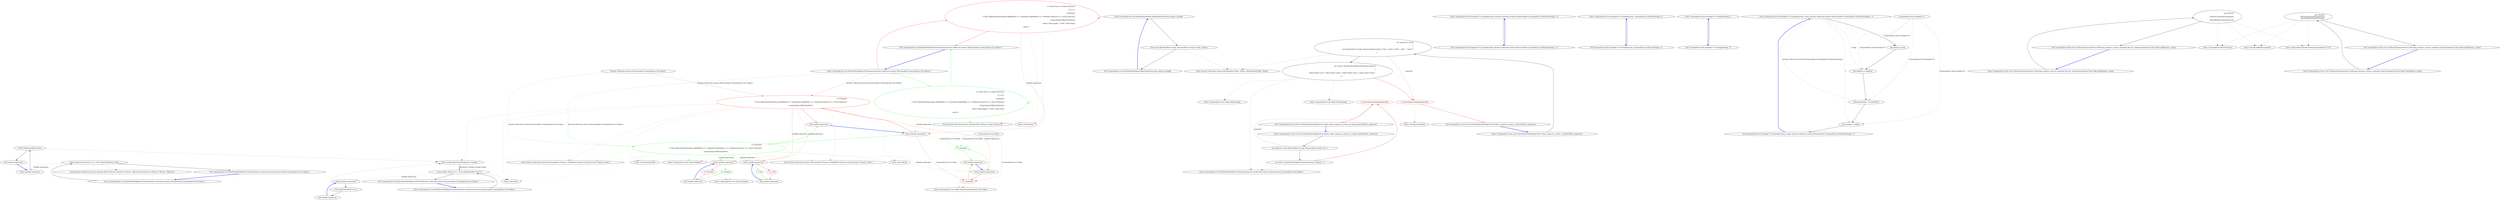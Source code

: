 digraph  {
n43 [label="System.Collections.Generic.IEnumerable<CommandLine.Core.Token>", span=""];
n44 [label="CommandLine.Core.Token", span=""];
n0 [cluster="CommandLine.Core.KeyValuePairHelper.ForSwitch(System.Collections.Generic.IEnumerable<CommandLine.Core.Token>)", label="Entry CommandLine.Core.KeyValuePairHelper.ForSwitch(System.Collections.Generic.IEnumerable<CommandLine.Core.Token>)", span="10-10"];
n1 [cluster="CommandLine.Core.KeyValuePairHelper.ForSwitch(System.Collections.Generic.IEnumerable<CommandLine.Core.Token>)", label="return tokens.Select(t => t.Text.ToKeyValuePair(''true''));", span="13-13"];
n2 [cluster="CommandLine.Core.KeyValuePairHelper.ForSwitch(System.Collections.Generic.IEnumerable<CommandLine.Core.Token>)", label="Exit CommandLine.Core.KeyValuePairHelper.ForSwitch(System.Collections.Generic.IEnumerable<CommandLine.Core.Token>)", span="10-10"];
n3 [cluster="Unk.Select", label="Entry Unk.Select", span=""];
n4 [cluster="lambda expression", label="Entry lambda expression", span="13-13"];
n5 [cluster="lambda expression", label="t.Text.ToKeyValuePair(''true'')", span="13-13"];
n6 [cluster="lambda expression", label="Exit lambda expression", span="13-13"];
n7 [cluster="string.ToKeyValuePair(params string[])", label="Entry string.ToKeyValuePair(params string[])", span="34-34"];
n8 [cluster="CommandLine.Core.KeyValuePairHelper.ForScalar(System.Collections.Generic.IEnumerable<CommandLine.Core.Token>)", label="Entry CommandLine.Core.KeyValuePairHelper.ForScalar(System.Collections.Generic.IEnumerable<CommandLine.Core.Token>)", span="16-16"];
n9 [cluster="CommandLine.Core.KeyValuePairHelper.ForScalar(System.Collections.Generic.IEnumerable<CommandLine.Core.Token>)", label="return tokens.Pairwise((f, s) => f.Text.ToKeyValuePair(s.Text));", span="19-19"];
n10 [cluster="CommandLine.Core.KeyValuePairHelper.ForScalar(System.Collections.Generic.IEnumerable<CommandLine.Core.Token>)", label="Exit CommandLine.Core.KeyValuePairHelper.ForScalar(System.Collections.Generic.IEnumerable<CommandLine.Core.Token>)", span="16-16"];
n11 [cluster="System.Collections.Generic.IEnumerable<TSource>.Pairwise<TSource, TResult>(System.Func<TSource, TSource, TResult>)", label="Entry System.Collections.Generic.IEnumerable<TSource>.Pairwise<TSource, TResult>(System.Func<TSource, TSource, TResult>)", span="272-272"];
n12 [cluster="lambda expression", label="Entry lambda expression", span="19-19"];
n13 [cluster="lambda expression", label="f.Text.ToKeyValuePair(s.Text)", span="19-19"];
n14 [cluster="lambda expression", label="Exit lambda expression", span="19-19"];
n15 [cluster="CommandLine.Core.KeyValuePairHelper.ForSequence(System.Collections.Generic.IEnumerable<CommandLine.Core.Token>)", label="Entry CommandLine.Core.KeyValuePairHelper.ForSequence(System.Collections.Generic.IEnumerable<CommandLine.Core.Token>)", span="22-22"];
n16 [cluster="CommandLine.Core.KeyValuePairHelper.ForSequence(System.Collections.Generic.IEnumerable<CommandLine.Core.Token>)", color=red, community=0, label="0: return from t in tokens.Pairwise(\r\n                (f, s) =>\r\n                        f.IsName()\r\n                            ? f.Text.ToKeyValuePair(tokens.SkipWhile(t => t.Equals(f)).TakeWhile(v => v.IsValue()).Select(x => x.Text).ToArray())\r\n                            : string.Empty.ToKeyValuePair())\r\n                   where t.Key.Length > 0 && t.Value.Any()\r\n                   select t;", span="25-31"];
n21 [cluster="lambda expression", color=red, community=0, label="0: f.IsName()\r\n                            ? f.Text.ToKeyValuePair(tokens.SkipWhile(t => t.Equals(f)).TakeWhile(v => v.IsValue()).Select(x => x.Text).ToArray())\r\n                            : string.Empty.ToKeyValuePair()", span="27-29"];
n17 [cluster="CommandLine.Core.KeyValuePairHelper.ForSequence(System.Collections.Generic.IEnumerable<CommandLine.Core.Token>)", label="Exit CommandLine.Core.KeyValuePairHelper.ForSequence(System.Collections.Generic.IEnumerable<CommandLine.Core.Token>)", span="22-22"];
n18 [cluster="Unk.Pairwise", label="Entry Unk.Pairwise", span=""];
n19 [cluster="System.Collections.Generic.IEnumerable<TSource>.Any<TSource>()", label="Entry System.Collections.Generic.IEnumerable<TSource>.Any<TSource>()", span="0-0"];
n20 [cluster="lambda expression", label="Entry lambda expression", span="26-29"];
n29 [cluster="lambda expression", color=red, community=0, label="0: t.Equals(f)", span="28-28"];
n22 [cluster="lambda expression", label="Exit lambda expression", span="26-29"];
n23 [cluster="CommandLine.Core.Token.IsName()", label="Entry CommandLine.Core.Token.IsName()", span="68-68"];
n24 [cluster="System.Collections.Generic.IEnumerable<TSource>.SkipWhile<TSource>(System.Func<TSource, bool>)", label="Entry System.Collections.Generic.IEnumerable<TSource>.SkipWhile<TSource>(System.Func<TSource, bool>)", span="0-0"];
n25 [cluster="System.Collections.Generic.IEnumerable<TSource>.TakeWhile<TSource>(System.Func<TSource, bool>)", label="Entry System.Collections.Generic.IEnumerable<TSource>.TakeWhile<TSource>(System.Func<TSource, bool>)", span="0-0"];
n26 [cluster="Unk.ToArray", label="Entry Unk.ToArray", span=""];
n27 [cluster="Unk.ToKeyValuePair", label="Entry Unk.ToKeyValuePair", span=""];
n28 [cluster="lambda expression", label="Entry lambda expression", span="28-28"];
n32 [cluster="lambda expression", label="Entry lambda expression", span="28-28"];
n36 [cluster="lambda expression", label="Entry lambda expression", span="28-28"];
n30 [cluster="lambda expression", label="Exit lambda expression", span="28-28"];
n31 [cluster="CommandLine.Core.Token.Equals(CommandLine.Core.Token)", label="Entry CommandLine.Core.Token.Equals(CommandLine.Core.Token)", span="55-55"];
n33 [cluster="lambda expression", color=red, community=0, label="0: v.IsValue()", span="28-28"];
n34 [cluster="lambda expression", label="Exit lambda expression", span="28-28"];
n35 [cluster="CommandLine.Core.Token.IsValue()", label="Entry CommandLine.Core.Token.IsValue()", span="73-73"];
n37 [cluster="lambda expression", color=red, community=0, label="1: x.Text", span="28-28"];
n38 [cluster="lambda expression", label="Exit lambda expression", span="28-28"];
n39 [cluster="CommandLine.Core.KeyValuePairHelper.ToKeyValuePair(string, params string[])", label="Entry CommandLine.Core.KeyValuePairHelper.ToKeyValuePair(string, params string[])", span="34-34"];
n40 [cluster="CommandLine.Core.KeyValuePairHelper.ToKeyValuePair(string, params string[])", label="return new KeyValuePair<string, IEnumerable<string>>(value, values);", span="36-36"];
n41 [cluster="CommandLine.Core.KeyValuePairHelper.ToKeyValuePair(string, params string[])", label="Exit CommandLine.Core.KeyValuePairHelper.ToKeyValuePair(string, params string[])", span="34-34"];
n42 [cluster="System.Collections.Generic.KeyValuePair<TKey, TValue>.KeyValuePair(TKey, TValue)", label="Entry System.Collections.Generic.KeyValuePair<TKey, TValue>.KeyValuePair(TKey, TValue)", span="0-0"];
d16 [cluster="CommandLine.Core.KeyValuePairHelper.ForSequence(System.Collections.Generic.IEnumerable<CommandLine.Core.Token>)", color=green, community=0, label="0: return from t in tokens.Pairwise(\r\n                (f, s) =>\r\n                        f.IsName()\r\n                            ? f.Text.ToKeyValuePair(tokens.SkipWhile(t => t.Equals(f)).TakeWhile(v => v.IsValue()).Select(x => x.Text).ToArray())\r\n                            : string.Empty.ToKeyValuePair())\r\n                   where t.Key.Length > 0 && t.Value.Any()\r\n                   select t;", span="25-31"];
d21 [cluster="lambda expression", color=green, community=0, label="0: f.IsName()\r\n                            ? f.Text.ToKeyValuePair(tokens.SkipWhile(t => t.Equals(f)).TakeWhile(v => v.IsValue()).Select(x => x.Text).ToArray())\r\n                            : string.Empty.ToKeyValuePair()", span="27-29"];
d29 [cluster="lambda expression", color=green, community=0, label="0: t.Equals(f)", span="28-28"];
d33 [cluster="lambda expression", color=green, community=0, label="0: v.IsValue()", span="28-28"];
d37 [cluster="lambda expression", color=green, community=0, label="1: x.Text", span="28-28"];
m0_0 [cluster="CommandLine.Tests.Unit.Core.KeyValuePairHelperTests.Empty_token_sequence_creates_an_empty_KeyValuePair_sequence()", file="KeyValuePairHelperTests.cs", label="Entry CommandLine.Tests.Unit.Core.KeyValuePairHelperTests.Empty_token_sequence_creates_an_empty_KeyValuePair_sequence()", span="12-12"];
m0_1 [cluster="CommandLine.Tests.Unit.Core.KeyValuePairHelperTests.Empty_token_sequence_creates_an_empty_KeyValuePair_sequence()", file="KeyValuePairHelperTests.cs", label="var expected = new KeyValuePair<string, IEnumerable<string>>[] { }", span="14-14"];
m0_2 [cluster="CommandLine.Tests.Unit.Core.KeyValuePairHelperTests.Empty_token_sequence_creates_an_empty_KeyValuePair_sequence()", file="KeyValuePairHelperTests.cs", label="var result = KeyValuePairHelper.ForSequence(new Token[] { })", span="16-16"];
m0_3 [cluster="CommandLine.Tests.Unit.Core.KeyValuePairHelperTests.Empty_token_sequence_creates_an_empty_KeyValuePair_sequence()", color=red, community=0, file="KeyValuePairHelperTests.cs", label="2: result.SequenceEqual(expected)", span="18-18"];
m0_4 [cluster="CommandLine.Tests.Unit.Core.KeyValuePairHelperTests.Empty_token_sequence_creates_an_empty_KeyValuePair_sequence()", file="KeyValuePairHelperTests.cs", label="Exit CommandLine.Tests.Unit.Core.KeyValuePairHelperTests.Empty_token_sequence_creates_an_empty_KeyValuePair_sequence()", span="12-12"];
m0_13 [cluster="CommandLine.Core.Token.Name(string)", file="KeyValuePairHelperTests.cs", label="Entry CommandLine.Core.Token.Name(string)", span="19-19"];
m0_6 [cluster="Unk.SequenceEqual", file="KeyValuePairHelperTests.cs", label="Entry Unk.SequenceEqual", span=""];
m0_7 [cluster="CommandLine.Tests.Unit.Core.KeyValuePairHelperTests.Token_sequence_creates_a_KeyValuePair_sequence()", file="KeyValuePairHelperTests.cs", label="Entry CommandLine.Tests.Unit.Core.KeyValuePairHelperTests.Token_sequence_creates_a_KeyValuePair_sequence()", span="22-22"];
m0_8 [cluster="CommandLine.Tests.Unit.Core.KeyValuePairHelperTests.Token_sequence_creates_a_KeyValuePair_sequence()", file="KeyValuePairHelperTests.cs", label="var expected = new[]\r\n                {\r\n                    new KeyValuePair<string, IEnumerable<string>>(''seq'', new[] {''seq0'', ''seq1'', ''seq2''})\r\n                }", span="24-27"];
m0_9 [cluster="CommandLine.Tests.Unit.Core.KeyValuePairHelperTests.Token_sequence_creates_a_KeyValuePair_sequence()", file="KeyValuePairHelperTests.cs", label="var result = KeyValuePairHelper.ForSequence(new []\r\n                {\r\n                    Token.Name(''seq''), Token.Value(''seq0''), Token.Value(''seq1''), Token.Value(''seq2'') \r\n                })", span="29-32"];
m0_10 [cluster="CommandLine.Tests.Unit.Core.KeyValuePairHelperTests.Token_sequence_creates_a_KeyValuePair_sequence()", color=red, community=0, file="KeyValuePairHelperTests.cs", label="2: result.SequenceEqual(expected)", span="34-34"];
m0_11 [cluster="CommandLine.Tests.Unit.Core.KeyValuePairHelperTests.Token_sequence_creates_a_KeyValuePair_sequence()", file="KeyValuePairHelperTests.cs", label="Exit CommandLine.Tests.Unit.Core.KeyValuePairHelperTests.Token_sequence_creates_a_KeyValuePair_sequence()", span="22-22"];
m0_14 [cluster="CommandLine.Core.Token.Value(string)", file="KeyValuePairHelperTests.cs", label="Entry CommandLine.Core.Token.Value(string)", span="24-24"];
m0_5 [cluster="CommandLine.Core.KeyValuePairHelper.ForSequence(System.Collections.Generic.IEnumerable<CommandLine.Core.Token>)", file="KeyValuePairHelperTests.cs", label="Entry CommandLine.Core.KeyValuePairHelper.ForSequence(System.Collections.Generic.IEnumerable<CommandLine.Core.Token>)", span="22-22"];
m2_6 [cluster="CommandLine.Text.Example<T>.Example(string, System.Collections.Generic.IEnumerable<CommandLine.UnParserSettings>, T)", file="UnParserExtensions.cs", label="Entry CommandLine.Text.Example<T>.Example(string, System.Collections.Generic.IEnumerable<CommandLine.UnParserSettings>, T)", span="22-22"];
m2_7 [cluster="CommandLine.Text.Example<T>.Example(string, System.Collections.Generic.IEnumerable<CommandLine.UnParserSettings>, T)", file="UnParserExtensions.cs", label="Exit CommandLine.Text.Example<T>.Example(string, System.Collections.Generic.IEnumerable<CommandLine.UnParserSettings>, T)", span="22-22"];
m2_8 [cluster="CommandLine.Text.Example<T>.Example(string, CommandLine.UnParserSettings, T)", file="UnParserExtensions.cs", label="Entry CommandLine.Text.Example<T>.Example(string, CommandLine.UnParserSettings, T)", span="27-27"];
m2_9 [cluster="CommandLine.Text.Example<T>.Example(string, CommandLine.UnParserSettings, T)", file="UnParserExtensions.cs", label="Exit CommandLine.Text.Example<T>.Example(string, CommandLine.UnParserSettings, T)", span="27-27"];
m2_10 [cluster="CommandLine.Text.Example<T>.Example(string, T)", file="UnParserExtensions.cs", label="Entry CommandLine.Text.Example<T>.Example(string, T)", span="32-32"];
m2_11 [cluster="CommandLine.Text.Example<T>.Example(string, T)", file="UnParserExtensions.cs", label="Exit CommandLine.Text.Example<T>.Example(string, T)", span="32-32"];
m2_0 [cluster="CommandLine.Text.Example<T>.Example(string, string, System.Collections.Generic.IEnumerable<CommandLine.UnParserSettings>, T)", file="UnParserExtensions.cs", label="Entry CommandLine.Text.Example<T>.Example(string, string, System.Collections.Generic.IEnumerable<CommandLine.UnParserSettings>, T)", span="14-14"];
m2_1 [cluster="CommandLine.Text.Example<T>.Example(string, string, System.Collections.Generic.IEnumerable<CommandLine.UnParserSettings>, T)", file="UnParserExtensions.cs", label="this.group = group", span="16-16"];
m2_2 [cluster="CommandLine.Text.Example<T>.Example(string, string, System.Collections.Generic.IEnumerable<CommandLine.UnParserSettings>, T)", file="UnParserExtensions.cs", label="this.helpText = helpText", span="17-17"];
m2_3 [cluster="CommandLine.Text.Example<T>.Example(string, string, System.Collections.Generic.IEnumerable<CommandLine.UnParserSettings>, T)", file="UnParserExtensions.cs", label="this.formatStyles = formatStyles", span="18-18"];
m2_4 [cluster="CommandLine.Text.Example<T>.Example(string, string, System.Collections.Generic.IEnumerable<CommandLine.UnParserSettings>, T)", file="UnParserExtensions.cs", label="this.sample = sample", span="19-19"];
m2_5 [cluster="CommandLine.Text.Example<T>.Example(string, string, System.Collections.Generic.IEnumerable<CommandLine.UnParserSettings>, T)", file="UnParserExtensions.cs", label="Exit CommandLine.Text.Example<T>.Example(string, string, System.Collections.Generic.IEnumerable<CommandLine.UnParserSettings>, T)", span="14-14"];
m2_12 [file="UnParserExtensions.cs", label="CommandLine.Text.Example<T>", span=""];
m3_4 [cluster="CommandLine.Parser.FormatCommandLine<T>(T)", file="UnParserExtensionsTests.cs", label="Entry CommandLine.Parser.FormatCommandLine<T>(T)", span="24-24"];
m3_3 [cluster="CommandLine.Parser.Parser()", file="UnParserExtensionsTests.cs", label="Entry CommandLine.Parser.Parser()", span="26-26"];
m3_6 [cluster="CommandLine.Tests.Unit.UnParserExtensionsTests.UnParsing_instance_returns_command_line_for_verbs(CommandLine.Tests.Fakes.AddOptions, string)", file="UnParserExtensionsTests.cs", label="Entry CommandLine.Tests.Unit.UnParserExtensionsTests.UnParsing_instance_returns_command_line_for_verbs(CommandLine.Tests.Fakes.AddOptions, string)", span="30-30"];
m3_7 [cluster="CommandLine.Tests.Unit.UnParserExtensionsTests.UnParsing_instance_returns_command_line_for_verbs(CommandLine.Tests.Fakes.AddOptions, string)", file="UnParserExtensionsTests.cs", label="new Parser()\r\n                .FormatCommandLine(options)\r\n                .ShouldBeEquivalentTo(result)", span="32-34"];
m3_8 [cluster="CommandLine.Tests.Unit.UnParserExtensionsTests.UnParsing_instance_returns_command_line_for_verbs(CommandLine.Tests.Fakes.AddOptions, string)", file="UnParserExtensionsTests.cs", label="Exit CommandLine.Tests.Unit.UnParserExtensionsTests.UnParsing_instance_returns_command_line_for_verbs(CommandLine.Tests.Fakes.AddOptions, string)", span="30-30"];
m3_0 [cluster="CommandLine.Tests.Unit.UnParserExtensionsTests.UnParsing_instance_returns_command_line(CommandLine.Tests.Fakes.FakeOptions, string)", file="UnParserExtensionsTests.cs", label="Entry CommandLine.Tests.Unit.UnParserExtensionsTests.UnParsing_instance_returns_command_line(CommandLine.Tests.Fakes.FakeOptions, string)", span="21-21"];
m3_1 [cluster="CommandLine.Tests.Unit.UnParserExtensionsTests.UnParsing_instance_returns_command_line(CommandLine.Tests.Fakes.FakeOptions, string)", file="UnParserExtensionsTests.cs", label="new Parser()\r                .FormatCommandLine(options)\r                .ShouldBeEquivalentTo(result)", span="23-25"];
m3_2 [cluster="CommandLine.Tests.Unit.UnParserExtensionsTests.UnParsing_instance_returns_command_line(CommandLine.Tests.Fakes.FakeOptions, string)", file="UnParserExtensionsTests.cs", label="Exit CommandLine.Tests.Unit.UnParserExtensionsTests.UnParsing_instance_returns_command_line(CommandLine.Tests.Fakes.FakeOptions, string)", span="21-21"];
m3_5 [cluster="Unk.ShouldBeEquivalentTo", file="UnParserExtensionsTests.cs", label="Entry Unk.ShouldBeEquivalentTo", span=""];
n43 -> n21  [color=red, key=1, label="System.Collections.Generic.IEnumerable<CommandLine.Core.Token>", style=dashed];
n43 -> d21  [color=green, key=1, label="System.Collections.Generic.IEnumerable<CommandLine.Core.Token>", style=dashed];
n44 -> n29  [color=red, key=1, label="CommandLine.Core.Token", style=dashed];
n44 -> d29  [color=green, key=1, label="CommandLine.Core.Token", style=dashed];
n0 -> n1  [key=0, style=solid];
n1 -> n2  [key=0, style=solid];
n1 -> n3  [key=2, style=dotted];
n1 -> n4  [color=darkseagreen4, key=1, label="lambda expression", style=dashed];
n2 -> n0  [color=blue, key=0, style=bold];
n4 -> n5  [key=0, style=solid];
n5 -> n6  [key=0, style=solid];
n5 -> n7  [key=2, style=dotted];
n6 -> n4  [color=blue, key=0, style=bold];
n7 -> n1  [color=darkorchid, key=3, label="Parameter variable string[] values", style=bold];
n8 -> n9  [key=0, style=solid];
n9 -> n10  [key=0, style=solid];
n9 -> n11  [key=2, style=dotted];
n9 -> n12  [color=darkseagreen4, key=1, label="lambda expression", style=dashed];
n10 -> n8  [color=blue, key=0, style=bold];
n12 -> n13  [key=0, style=solid];
n13 -> n14  [key=0, style=solid];
n13 -> n7  [key=2, style=dotted];
n14 -> n12  [color=blue, key=0, style=bold];
n15 -> n16  [color=red, key=0, style=solid];
n15 -> n21  [color=red, key=1, label="System.Collections.Generic.IEnumerable<CommandLine.Core.Token>", style=dashed];
n15 -> d16  [color=green, key=0, style=solid];
n15 -> d21  [color=green, key=1, label="System.Collections.Generic.IEnumerable<CommandLine.Core.Token>", style=dashed];
n16 -> n17  [color=red, key=0, style=solid];
n16 -> n18  [color=red, key=2, style=dotted];
n16 -> n19  [color=red, key=2, style=dotted];
n16 -> n20  [color=red, key=1, label="lambda expression", style=dashed];
n16 -> n16  [color=red, key=1, label=t, style=dashed];
n21 -> n22  [color=red, key=0, style=solid];
n21 -> n23  [color=red, key=2, style=dotted];
n21 -> n24  [color=red, key=2, style=dotted];
n21 -> n25  [color=red, key=2, style=dotted];
n21 -> n3  [color=red, key=2, style=dotted];
n21 -> n26  [color=red, key=2, style=dotted];
n21 -> n27  [color=red, key=2, style=dotted];
n21 -> n7  [color=red, key=2, style=dotted];
n21 -> n28  [color=red, key=1, label="lambda expression", style=dashed];
n21 -> n32  [color=red, key=1, label="lambda expression", style=dashed];
n21 -> n36  [color=red, key=1, label="lambda expression", style=dashed];
n17 -> n15  [color=blue, key=0, style=bold];
n20 -> n21  [color=red, key=0, style=solid];
n20 -> n29  [color=red, key=1, label="CommandLine.Core.Token", style=dashed];
n20 -> d21  [color=green, key=0, style=solid];
n20 -> d29  [color=green, key=1, label="CommandLine.Core.Token", style=dashed];
n29 -> n30  [color=red, key=0, style=solid];
n29 -> n31  [color=red, key=2, style=dotted];
n22 -> n20  [color=blue, key=0, style=bold];
n28 -> n29  [color=red, key=0, style=solid];
n28 -> d29  [color=green, key=0, style=solid];
n32 -> n33  [color=red, key=0, style=solid];
n32 -> d33  [color=green, key=0, style=solid];
n36 -> n37  [color=red, key=0, style=solid];
n36 -> d37  [color=green, key=0, style=solid];
n30 -> n28  [color=blue, key=0, style=bold];
n33 -> n34  [color=red, key=0, style=solid];
n33 -> n35  [color=red, key=2, style=dotted];
n34 -> n32  [color=blue, key=0, style=bold];
n37 -> n38  [color=red, key=0, style=solid];
n38 -> n36  [color=blue, key=0, style=bold];
n39 -> n40  [key=0, style=solid];
n40 -> n41  [key=0, style=solid];
n40 -> n42  [key=2, style=dotted];
n41 -> n39  [color=blue, key=0, style=bold];
d16 -> d16  [color=green, key=1, label=t, style=dashed];
d16 -> n17  [color=green, key=0, style=solid];
d16 -> n18  [color=green, key=2, style=dotted];
d16 -> n19  [color=green, key=2, style=dotted];
d16 -> n20  [color=green, key=1, label="lambda expression", style=dashed];
d21 -> n22  [color=green, key=0, style=solid];
d21 -> n23  [color=green, key=2, style=dotted];
d21 -> n24  [color=green, key=2, style=dotted];
d21 -> n25  [color=green, key=2, style=dotted];
d21 -> n3  [color=green, key=2, style=dotted];
d21 -> n26  [color=green, key=2, style=dotted];
d21 -> n27  [color=green, key=2, style=dotted];
d21 -> n7  [color=green, key=2, style=dotted];
d21 -> n28  [color=green, key=1, label="lambda expression", style=dashed];
d21 -> n32  [color=green, key=1, label="lambda expression", style=dashed];
d21 -> n36  [color=green, key=1, label="lambda expression", style=dashed];
d29 -> n30  [color=green, key=0, style=solid];
d29 -> n31  [color=green, key=2, style=dotted];
d33 -> n34  [color=green, key=0, style=solid];
d33 -> n35  [color=green, key=2, style=dotted];
d37 -> n38  [color=green, key=0, style=solid];
m0_0 -> m0_1  [key=0, style=solid];
m0_1 -> m0_2  [key=0, style=solid];
m0_1 -> m0_3  [color=red, key=1, label=expected, style=dashed];
m0_2 -> m0_3  [color=red, key=0, style=solid];
m0_2 -> m0_5  [key=2, style=dotted];
m0_3 -> m0_4  [color=red, key=0, style=solid];
m0_3 -> m0_6  [color=red, key=2, style=dotted];
m0_4 -> m0_0  [color=blue, key=0, style=bold];
m0_7 -> m0_8  [key=0, style=solid];
m0_8 -> m0_9  [key=0, style=solid];
m0_8 -> n42  [key=2, style=dotted];
m0_8 -> m0_10  [color=red, key=1, label=expected, style=dashed];
m0_9 -> m0_10  [color=red, key=0, style=solid];
m0_9 -> m0_13  [key=2, style=dotted];
m0_9 -> m0_14  [key=2, style=dotted];
m0_9 -> m0_5  [key=2, style=dotted];
m0_10 -> m0_11  [color=red, key=0, style=solid];
m0_10 -> m0_6  [color=red, key=2, style=dotted];
m0_11 -> m0_7  [color=blue, key=0, style=bold];
m2_6 -> m2_7  [key=0, style=solid];
m2_7 -> m2_6  [color=blue, key=0, style=bold];
m2_8 -> m2_9  [key=0, style=solid];
m2_9 -> m2_8  [color=blue, key=0, style=bold];
m2_10 -> m2_11  [key=0, style=solid];
m2_11 -> m2_10  [color=blue, key=0, style=bold];
m2_0 -> m2_1  [key=0, style=solid];
m2_0 -> m2_2  [color=darkseagreen4, key=1, label=string, style=dashed];
m2_0 -> m2_3  [color=darkseagreen4, key=1, label="System.Collections.Generic.IEnumerable<CommandLine.UnParserSettings>", style=dashed];
m2_0 -> m2_4  [color=darkseagreen4, key=1, label=T, style=dashed];
m2_1 -> m2_2  [key=0, style=solid];
m2_2 -> m2_3  [key=0, style=solid];
m2_3 -> m2_4  [key=0, style=solid];
m2_4 -> m2_5  [key=0, style=solid];
m2_5 -> m2_0  [color=blue, key=0, style=bold];
m2_12 -> m2_1  [color=darkseagreen4, key=1, label="CommandLine.Text.Example<T>", style=dashed];
m2_12 -> m2_2  [color=darkseagreen4, key=1, label="CommandLine.Text.Example<T>", style=dashed];
m2_12 -> m2_3  [color=darkseagreen4, key=1, label="CommandLine.Text.Example<T>", style=dashed];
m2_12 -> m2_4  [color=darkseagreen4, key=1, label="CommandLine.Text.Example<T>", style=dashed];
m3_6 -> m3_7  [key=0, style=solid];
m3_7 -> m3_8  [key=0, style=solid];
m3_7 -> m3_3  [key=2, style=dotted];
m3_7 -> m3_4  [key=2, style=dotted];
m3_7 -> m3_5  [key=2, style=dotted];
m3_8 -> m3_6  [color=blue, key=0, style=bold];
m3_0 -> m3_1  [key=0, style=solid];
m3_1 -> m3_2  [key=0, style=solid];
m3_1 -> m3_3  [key=2, style=dotted];
m3_1 -> m3_4  [key=2, style=dotted];
m3_1 -> m3_5  [key=2, style=dotted];
m3_2 -> m3_0  [color=blue, key=0, style=bold];
}
